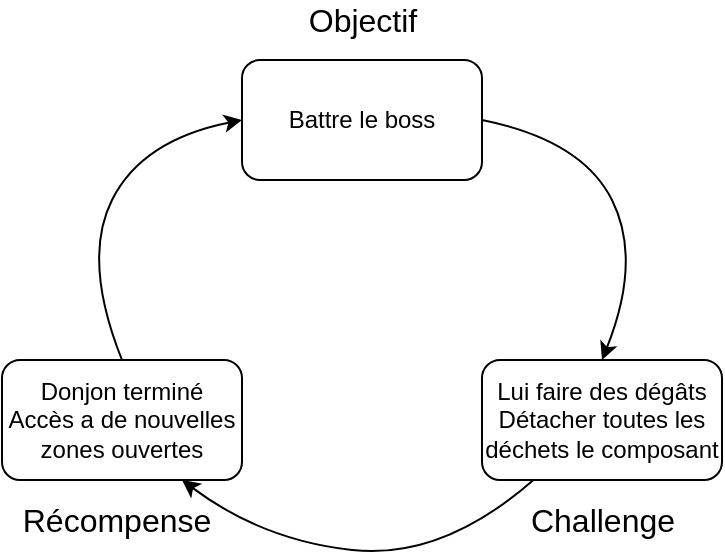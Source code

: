 <mxfile version="12.5.5" type="device"><diagram id="FWyUo1vmZblDd5MPBxmW" name="Page-1"><mxGraphModel dx="1408" dy="699" grid="1" gridSize="10" guides="1" tooltips="1" connect="1" arrows="1" fold="1" page="1" pageScale="1" pageWidth="827" pageHeight="1169" math="0" shadow="0"><root><mxCell id="0"/><mxCell id="1" parent="0"/><mxCell id="P1thXSk-kyA9XUaVJ_8L-1" value="Battre le boss" style="rounded=1;whiteSpace=wrap;html=1;" vertex="1" parent="1"><mxGeometry x="360" y="140" width="120" height="60" as="geometry"/></mxCell><mxCell id="P1thXSk-kyA9XUaVJ_8L-2" value="Lui faire des dégâts&lt;br&gt;Détacher toutes les déchets le composant" style="rounded=1;whiteSpace=wrap;html=1;" vertex="1" parent="1"><mxGeometry x="480" y="290" width="120" height="60" as="geometry"/></mxCell><mxCell id="P1thXSk-kyA9XUaVJ_8L-3" value="Donjon terminé&lt;br&gt;Accès a de nouvelles zones ouvertes" style="rounded=1;whiteSpace=wrap;html=1;" vertex="1" parent="1"><mxGeometry x="240" y="290" width="120" height="60" as="geometry"/></mxCell><mxCell id="P1thXSk-kyA9XUaVJ_8L-4" value="" style="curved=1;endArrow=classic;html=1;exitX=1;exitY=0.5;exitDx=0;exitDy=0;entryX=0.5;entryY=0;entryDx=0;entryDy=0;" edge="1" parent="1" source="P1thXSk-kyA9XUaVJ_8L-1" target="P1thXSk-kyA9XUaVJ_8L-2"><mxGeometry width="50" height="50" relative="1" as="geometry"><mxPoint x="240" y="420" as="sourcePoint"/><mxPoint x="290" y="370" as="targetPoint"/><Array as="points"><mxPoint x="530" y="180"/><mxPoint x="560" y="240"/></Array></mxGeometry></mxCell><mxCell id="P1thXSk-kyA9XUaVJ_8L-5" value="" style="curved=1;endArrow=classic;html=1;entryX=0.75;entryY=1;entryDx=0;entryDy=0;" edge="1" parent="1" source="P1thXSk-kyA9XUaVJ_8L-2" target="P1thXSk-kyA9XUaVJ_8L-3"><mxGeometry width="50" height="50" relative="1" as="geometry"><mxPoint x="373" y="350" as="sourcePoint"/><mxPoint x="433" y="470" as="targetPoint"/><Array as="points"><mxPoint x="460" y="390"/><mxPoint x="370" y="380"/></Array></mxGeometry></mxCell><mxCell id="P1thXSk-kyA9XUaVJ_8L-6" value="" style="curved=1;endArrow=classic;html=1;exitX=0.5;exitY=0;exitDx=0;exitDy=0;entryX=0;entryY=0.5;entryDx=0;entryDy=0;" edge="1" parent="1" source="P1thXSk-kyA9XUaVJ_8L-3" target="P1thXSk-kyA9XUaVJ_8L-1"><mxGeometry width="50" height="50" relative="1" as="geometry"><mxPoint x="330" y="180" as="sourcePoint"/><mxPoint x="90" y="180" as="targetPoint"/><Array as="points"><mxPoint x="280" y="240"/><mxPoint x="310" y="180"/></Array></mxGeometry></mxCell><mxCell id="P1thXSk-kyA9XUaVJ_8L-7" value="&lt;font style=&quot;font-size: 16px&quot;&gt;Objectif&lt;/font&gt;" style="text;html=1;strokeColor=none;fillColor=none;align=center;verticalAlign=middle;whiteSpace=wrap;rounded=0;" vertex="1" parent="1"><mxGeometry x="387.5" y="110" width="65" height="20" as="geometry"/></mxCell><mxCell id="P1thXSk-kyA9XUaVJ_8L-8" value="&lt;font style=&quot;font-size: 16px&quot;&gt;Challenge&lt;/font&gt;" style="text;html=1;strokeColor=none;fillColor=none;align=center;verticalAlign=middle;whiteSpace=wrap;rounded=0;" vertex="1" parent="1"><mxGeometry x="497.5" y="360" width="85" height="20" as="geometry"/></mxCell><mxCell id="P1thXSk-kyA9XUaVJ_8L-9" value="&lt;font style=&quot;font-size: 16px&quot;&gt;Récompense&lt;/font&gt;" style="text;html=1;strokeColor=none;fillColor=none;align=center;verticalAlign=middle;whiteSpace=wrap;rounded=0;" vertex="1" parent="1"><mxGeometry x="250" y="360" width="95" height="20" as="geometry"/></mxCell></root></mxGraphModel></diagram></mxfile>